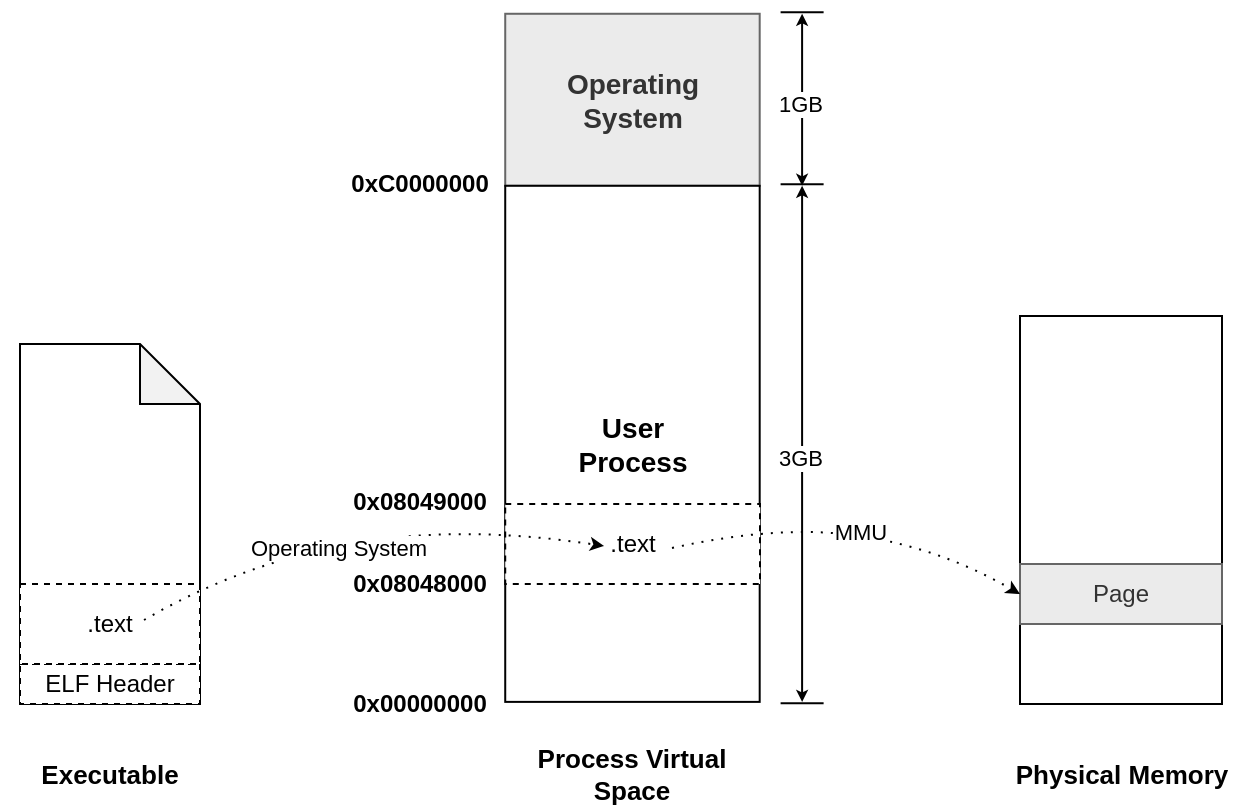 <mxfile version="14.5.1" type="device"><diagram id="EN939KaBJoH2hPcNzxqs" name="第 1 页"><mxGraphModel dx="907" dy="733" grid="1" gridSize="10" guides="1" tooltips="1" connect="1" arrows="1" fold="1" page="1" pageScale="1" pageWidth="827" pageHeight="1169" math="0" shadow="0"><root><mxCell id="0"/><mxCell id="1" parent="0"/><mxCell id="oChm_Xt4i1Zuc3fLrQa8-2" value="" style="rounded=0;whiteSpace=wrap;html=1;" vertex="1" parent="1"><mxGeometry x="610" y="286" width="101" height="194" as="geometry"/></mxCell><mxCell id="oChm_Xt4i1Zuc3fLrQa8-6" value="Page" style="rounded=0;whiteSpace=wrap;html=1;fillColor=#EBEBEB;strokeColor=#666666;fontColor=#333333;" vertex="1" parent="1"><mxGeometry x="610" y="410" width="101" height="30" as="geometry"/></mxCell><mxCell id="oChm_Xt4i1Zuc3fLrQa8-7" value="" style="group" vertex="1" connectable="0" parent="1"><mxGeometry x="110" y="300" width="90" height="180" as="geometry"/></mxCell><mxCell id="oChm_Xt4i1Zuc3fLrQa8-3" value="" style="shape=note;whiteSpace=wrap;html=1;backgroundOutline=1;darkOpacity=0.05;" vertex="1" parent="oChm_Xt4i1Zuc3fLrQa8-7"><mxGeometry width="90" height="180" as="geometry"/></mxCell><mxCell id="oChm_Xt4i1Zuc3fLrQa8-4" value="ELF Header" style="rounded=0;whiteSpace=wrap;html=1;dashed=1;" vertex="1" parent="oChm_Xt4i1Zuc3fLrQa8-7"><mxGeometry y="160" width="90" height="20" as="geometry"/></mxCell><mxCell id="oChm_Xt4i1Zuc3fLrQa8-5" value=".text" style="rounded=0;whiteSpace=wrap;html=1;dashed=1;" vertex="1" parent="oChm_Xt4i1Zuc3fLrQa8-7"><mxGeometry y="120" width="90" height="40" as="geometry"/></mxCell><mxCell id="b4P9PoqRE8Hdotbwld5I-1" value="&lt;font style=&quot;font-size: 14px&quot;&gt;&lt;b&gt;Operating&lt;br&gt;System&lt;/b&gt;&lt;/font&gt;" style="rounded=0;whiteSpace=wrap;html=1;strokeColor=#666666;fontColor=#333333;fillColor=#EBEBEB;" parent="1" vertex="1"><mxGeometry x="352.614" y="134.885" width="127.229" height="86.016" as="geometry"/></mxCell><mxCell id="b4P9PoqRE8Hdotbwld5I-2" value="&lt;font style=&quot;font-size: 14px&quot;&gt;&lt;b&gt;User&lt;br&gt;Process&lt;/b&gt;&lt;/font&gt;" style="rounded=0;whiteSpace=wrap;html=1;expand=1;recursiveResize=1;editable=1;resizable=1;cloneable=1;rotatable=1;deletable=1;connectable=1;allowArrows=1;" parent="1" vertex="1"><mxGeometry x="352.614" y="220.9" width="127.229" height="258.047" as="geometry"/></mxCell><mxCell id="b4P9PoqRE8Hdotbwld5I-17" value="" style="endArrow=classic;startArrow=classic;html=1;endSize=3;startSize=3;" parent="1" edge="1"><mxGeometry x="289" y="127" width="50" height="50" as="geometry"><mxPoint x="501.048" y="220.9" as="sourcePoint"/><mxPoint x="501.048" y="134.885" as="targetPoint"/></mxGeometry></mxCell><mxCell id="b4P9PoqRE8Hdotbwld5I-18" value="1GB" style="edgeLabel;html=1;align=center;verticalAlign=middle;resizable=0;points=[];" parent="b4P9PoqRE8Hdotbwld5I-17" vertex="1" connectable="0"><mxGeometry x="-0.191" y="1" relative="1" as="geometry"><mxPoint y="-6" as="offset"/></mxGeometry></mxCell><mxCell id="b4P9PoqRE8Hdotbwld5I-19" value="" style="endArrow=classic;startArrow=classic;html=1;endSize=3;startSize=3;" parent="1" edge="1"><mxGeometry x="289" y="127" width="50" height="50" as="geometry"><mxPoint x="501.048" y="478.947" as="sourcePoint"/><mxPoint x="501.048" y="220.9" as="targetPoint"/></mxGeometry></mxCell><mxCell id="b4P9PoqRE8Hdotbwld5I-20" value="3GB" style="edgeLabel;html=1;align=center;verticalAlign=middle;resizable=0;points=[];" parent="b4P9PoqRE8Hdotbwld5I-19" vertex="1" connectable="0"><mxGeometry x="-0.191" y="1" relative="1" as="geometry"><mxPoint y="-17.43" as="offset"/></mxGeometry></mxCell><mxCell id="b4P9PoqRE8Hdotbwld5I-21" value="" style="line;strokeWidth=1;direction=south;html=1;comic=0;rotation=90;" parent="1" vertex="1"><mxGeometry x="495.747" y="209.432" width="10.602" height="21.504" as="geometry"/></mxCell><mxCell id="b4P9PoqRE8Hdotbwld5I-22" value="" style="line;strokeWidth=1;direction=south;html=1;comic=0;rotation=90;" parent="1" vertex="1"><mxGeometry x="495.747" y="123.416" width="10.602" height="21.504" as="geometry"/></mxCell><mxCell id="b4P9PoqRE8Hdotbwld5I-23" value="" style="line;strokeWidth=1;direction=south;html=1;comic=0;rotation=90;" parent="1" vertex="1"><mxGeometry x="495.747" y="468.912" width="10.602" height="21.504" as="geometry"/></mxCell><mxCell id="b4P9PoqRE8Hdotbwld5I-24" value="&lt;b&gt;0xC0000000&lt;/b&gt;" style="text;html=1;strokeColor=none;fillColor=none;align=center;verticalAlign=middle;whiteSpace=wrap;rounded=0;comic=0;" parent="1" vertex="1"><mxGeometry x="289" y="205.848" width="42.41" height="28.672" as="geometry"/></mxCell><mxCell id="b4P9PoqRE8Hdotbwld5I-25" value="&lt;b&gt;0x00000000&lt;/b&gt;" style="text;html=1;strokeColor=none;fillColor=none;align=center;verticalAlign=middle;whiteSpace=wrap;rounded=0;comic=0;" parent="1" vertex="1"><mxGeometry x="289" y="465.328" width="42.41" height="28.672" as="geometry"/></mxCell><mxCell id="oChm_Xt4i1Zuc3fLrQa8-12" value=".text" style="rounded=0;whiteSpace=wrap;html=1;dashed=1;" vertex="1" parent="1"><mxGeometry x="352.61" y="380" width="127.39" height="40" as="geometry"/></mxCell><mxCell id="oChm_Xt4i1Zuc3fLrQa8-13" value="&lt;b&gt;0x08048000&lt;/b&gt;" style="text;html=1;strokeColor=none;fillColor=none;align=center;verticalAlign=middle;whiteSpace=wrap;rounded=0;comic=0;" vertex="1" parent="1"><mxGeometry x="289" y="405.998" width="42.41" height="28.672" as="geometry"/></mxCell><mxCell id="oChm_Xt4i1Zuc3fLrQa8-14" value="&lt;b&gt;0x08049000&lt;/b&gt;" style="text;html=1;strokeColor=none;fillColor=none;align=center;verticalAlign=middle;whiteSpace=wrap;rounded=0;comic=0;" vertex="1" parent="1"><mxGeometry x="289" y="364.998" width="42.41" height="28.672" as="geometry"/></mxCell><mxCell id="oChm_Xt4i1Zuc3fLrQa8-15" value="" style="curved=1;endArrow=classic;html=1;entryX=0.388;entryY=0.525;entryDx=0;entryDy=0;entryPerimeter=0;exitX=0.689;exitY=0.45;exitDx=0;exitDy=0;exitPerimeter=0;dashed=1;dashPattern=1 4;endSize=4;" edge="1" parent="1" source="oChm_Xt4i1Zuc3fLrQa8-5" target="oChm_Xt4i1Zuc3fLrQa8-12"><mxGeometry x="100" y="128.867" width="50" height="50" as="geometry"><mxPoint x="210" y="374.92" as="sourcePoint"/><mxPoint x="260" y="324.92" as="targetPoint"/><Array as="points"><mxPoint x="220" y="410"/><mxPoint x="330" y="390"/></Array></mxGeometry></mxCell><mxCell id="oChm_Xt4i1Zuc3fLrQa8-16" value="Operating System" style="edgeLabel;html=1;align=center;verticalAlign=middle;resizable=0;points=[];" vertex="1" connectable="0" parent="oChm_Xt4i1Zuc3fLrQa8-15"><mxGeometry x="-0.125" y="-1" relative="1" as="geometry"><mxPoint as="offset"/></mxGeometry></mxCell><mxCell id="oChm_Xt4i1Zuc3fLrQa8-17" value="" style="curved=1;endArrow=classic;html=1;entryX=0;entryY=0.5;entryDx=0;entryDy=0;exitX=0.689;exitY=0.45;exitDx=0;exitDy=0;exitPerimeter=0;dashed=1;dashPattern=1 4;endSize=4;" edge="1" parent="1" target="oChm_Xt4i1Zuc3fLrQa8-6"><mxGeometry x="100" y="128.867" width="50" height="50" as="geometry"><mxPoint x="436" y="402" as="sourcePoint"/><mxPoint x="666.027" y="365" as="targetPoint"/><Array as="points"><mxPoint x="490" y="390"/><mxPoint x="570" y="402"/></Array></mxGeometry></mxCell><mxCell id="oChm_Xt4i1Zuc3fLrQa8-18" value="MMU" style="edgeLabel;html=1;align=center;verticalAlign=middle;resizable=0;points=[];" vertex="1" connectable="0" parent="oChm_Xt4i1Zuc3fLrQa8-17"><mxGeometry x="-0.125" y="-1" relative="1" as="geometry"><mxPoint x="15.74" y="-0.98" as="offset"/></mxGeometry></mxCell><mxCell id="oChm_Xt4i1Zuc3fLrQa8-19" value="&lt;b&gt;&lt;font style=&quot;font-size: 13px&quot;&gt;Process Virtual Space&lt;/font&gt;&lt;/b&gt;" style="text;html=1;strokeColor=none;fillColor=none;align=center;verticalAlign=middle;whiteSpace=wrap;rounded=0;" vertex="1" parent="1"><mxGeometry x="366.31" y="500" width="100" height="29.58" as="geometry"/></mxCell><mxCell id="oChm_Xt4i1Zuc3fLrQa8-20" value="&lt;b&gt;&lt;font style=&quot;font-size: 13px&quot;&gt;Physical Memory&lt;/font&gt;&lt;/b&gt;" style="text;html=1;strokeColor=none;fillColor=none;align=center;verticalAlign=middle;whiteSpace=wrap;rounded=0;" vertex="1" parent="1"><mxGeometry x="605.5" y="500" width="110" height="29.58" as="geometry"/></mxCell><mxCell id="oChm_Xt4i1Zuc3fLrQa8-21" value="&lt;b&gt;&lt;font style=&quot;font-size: 13px&quot;&gt;Executable&lt;/font&gt;&lt;/b&gt;" style="text;html=1;strokeColor=none;fillColor=none;align=center;verticalAlign=middle;whiteSpace=wrap;rounded=0;" vertex="1" parent="1"><mxGeometry x="100" y="500" width="110" height="29.58" as="geometry"/></mxCell></root></mxGraphModel></diagram></mxfile>